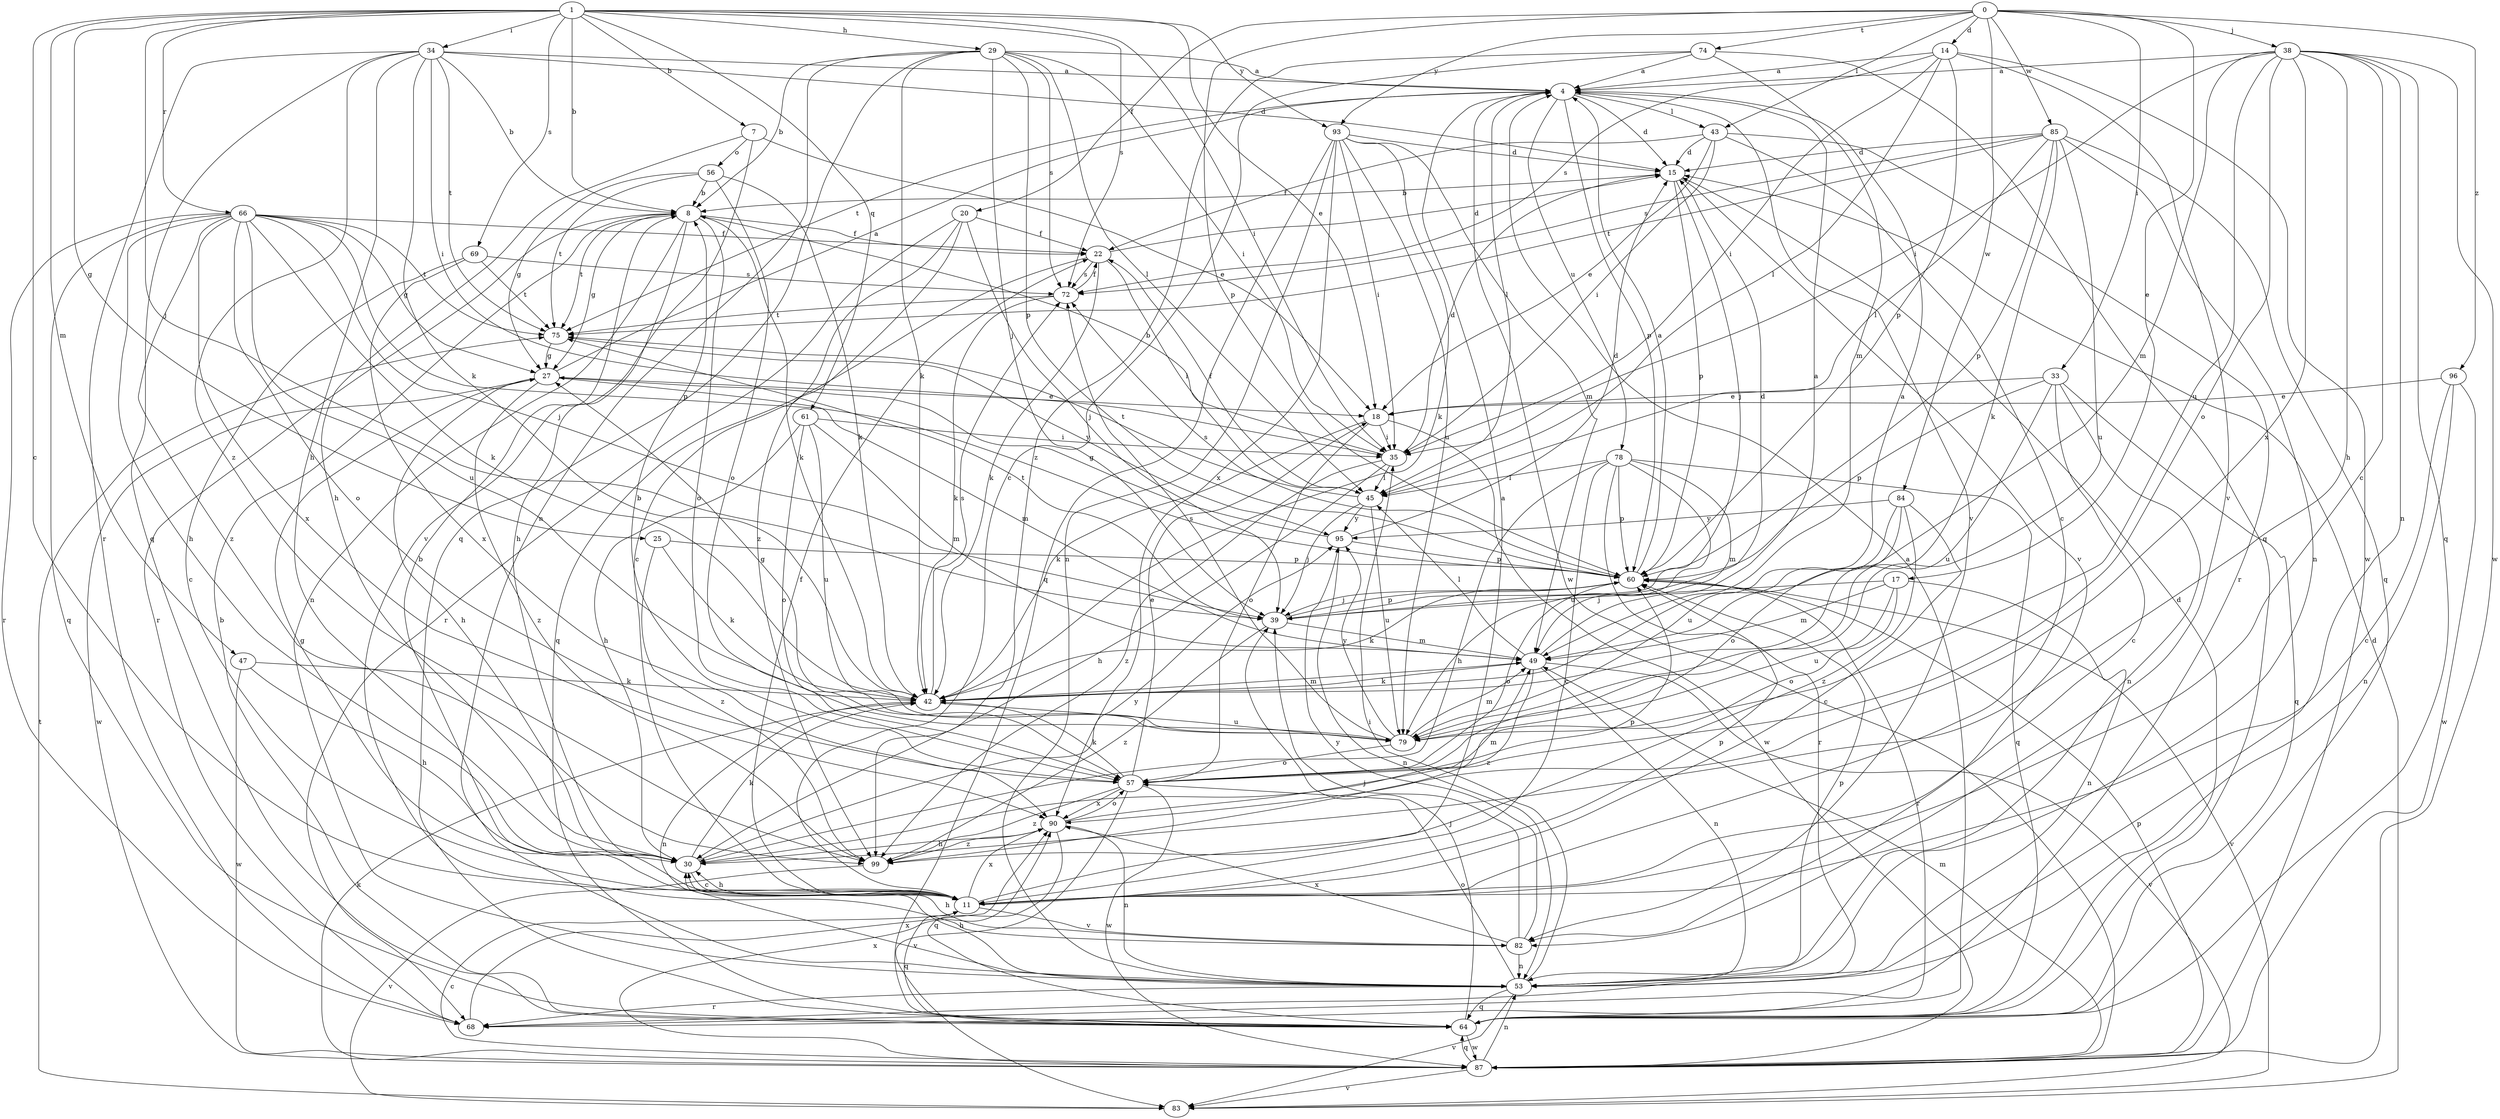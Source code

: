 strict digraph  {
0;
1;
4;
7;
8;
11;
14;
15;
17;
18;
20;
22;
25;
27;
29;
30;
33;
34;
35;
38;
39;
42;
43;
45;
47;
49;
53;
56;
57;
60;
61;
64;
66;
68;
69;
72;
74;
75;
78;
79;
82;
83;
84;
85;
87;
90;
93;
95;
96;
99;
0 -> 14  [label=d];
0 -> 17  [label=e];
0 -> 20  [label=f];
0 -> 33  [label=i];
0 -> 38  [label=j];
0 -> 43  [label=l];
0 -> 60  [label=p];
0 -> 74  [label=t];
0 -> 84  [label=w];
0 -> 85  [label=w];
0 -> 93  [label=y];
0 -> 96  [label=z];
1 -> 7  [label=b];
1 -> 8  [label=b];
1 -> 11  [label=c];
1 -> 18  [label=e];
1 -> 25  [label=g];
1 -> 29  [label=h];
1 -> 34  [label=i];
1 -> 35  [label=i];
1 -> 39  [label=j];
1 -> 47  [label=m];
1 -> 61  [label=q];
1 -> 66  [label=r];
1 -> 69  [label=s];
1 -> 72  [label=s];
1 -> 93  [label=y];
4 -> 15  [label=d];
4 -> 43  [label=l];
4 -> 45  [label=l];
4 -> 60  [label=p];
4 -> 75  [label=t];
4 -> 78  [label=u];
4 -> 82  [label=v];
4 -> 87  [label=w];
7 -> 18  [label=e];
7 -> 30  [label=h];
7 -> 56  [label=o];
7 -> 82  [label=v];
8 -> 22  [label=f];
8 -> 27  [label=g];
8 -> 30  [label=h];
8 -> 42  [label=k];
8 -> 53  [label=n];
8 -> 57  [label=o];
8 -> 68  [label=r];
8 -> 75  [label=t];
11 -> 4  [label=a];
11 -> 8  [label=b];
11 -> 22  [label=f];
11 -> 27  [label=g];
11 -> 30  [label=h];
11 -> 60  [label=p];
11 -> 64  [label=q];
11 -> 82  [label=v];
11 -> 90  [label=x];
14 -> 4  [label=a];
14 -> 35  [label=i];
14 -> 45  [label=l];
14 -> 60  [label=p];
14 -> 72  [label=s];
14 -> 82  [label=v];
14 -> 87  [label=w];
15 -> 8  [label=b];
15 -> 39  [label=j];
15 -> 60  [label=p];
15 -> 82  [label=v];
17 -> 39  [label=j];
17 -> 49  [label=m];
17 -> 53  [label=n];
17 -> 57  [label=o];
17 -> 79  [label=u];
18 -> 35  [label=i];
18 -> 42  [label=k];
18 -> 57  [label=o];
18 -> 87  [label=w];
20 -> 11  [label=c];
20 -> 22  [label=f];
20 -> 39  [label=j];
20 -> 68  [label=r];
20 -> 99  [label=z];
22 -> 15  [label=d];
22 -> 42  [label=k];
22 -> 45  [label=l];
22 -> 64  [label=q];
22 -> 72  [label=s];
25 -> 42  [label=k];
25 -> 60  [label=p];
25 -> 99  [label=z];
27 -> 4  [label=a];
27 -> 18  [label=e];
27 -> 30  [label=h];
27 -> 49  [label=m];
27 -> 87  [label=w];
27 -> 99  [label=z];
29 -> 4  [label=a];
29 -> 8  [label=b];
29 -> 35  [label=i];
29 -> 39  [label=j];
29 -> 42  [label=k];
29 -> 45  [label=l];
29 -> 53  [label=n];
29 -> 60  [label=p];
29 -> 64  [label=q];
29 -> 72  [label=s];
30 -> 11  [label=c];
30 -> 42  [label=k];
30 -> 60  [label=p];
30 -> 95  [label=y];
33 -> 11  [label=c];
33 -> 18  [label=e];
33 -> 53  [label=n];
33 -> 60  [label=p];
33 -> 64  [label=q];
33 -> 79  [label=u];
34 -> 4  [label=a];
34 -> 8  [label=b];
34 -> 15  [label=d];
34 -> 30  [label=h];
34 -> 35  [label=i];
34 -> 42  [label=k];
34 -> 64  [label=q];
34 -> 68  [label=r];
34 -> 75  [label=t];
34 -> 99  [label=z];
35 -> 8  [label=b];
35 -> 15  [label=d];
35 -> 30  [label=h];
35 -> 45  [label=l];
35 -> 99  [label=z];
38 -> 4  [label=a];
38 -> 11  [label=c];
38 -> 30  [label=h];
38 -> 35  [label=i];
38 -> 49  [label=m];
38 -> 53  [label=n];
38 -> 57  [label=o];
38 -> 64  [label=q];
38 -> 79  [label=u];
38 -> 87  [label=w];
38 -> 90  [label=x];
39 -> 15  [label=d];
39 -> 49  [label=m];
39 -> 60  [label=p];
39 -> 75  [label=t];
39 -> 99  [label=z];
42 -> 4  [label=a];
42 -> 49  [label=m];
42 -> 53  [label=n];
42 -> 72  [label=s];
42 -> 79  [label=u];
43 -> 11  [label=c];
43 -> 15  [label=d];
43 -> 18  [label=e];
43 -> 22  [label=f];
43 -> 35  [label=i];
43 -> 68  [label=r];
45 -> 22  [label=f];
45 -> 39  [label=j];
45 -> 75  [label=t];
45 -> 79  [label=u];
45 -> 95  [label=y];
47 -> 30  [label=h];
47 -> 42  [label=k];
47 -> 87  [label=w];
49 -> 4  [label=a];
49 -> 42  [label=k];
49 -> 45  [label=l];
49 -> 53  [label=n];
49 -> 83  [label=v];
49 -> 99  [label=z];
53 -> 30  [label=h];
53 -> 35  [label=i];
53 -> 57  [label=o];
53 -> 60  [label=p];
53 -> 64  [label=q];
53 -> 68  [label=r];
53 -> 83  [label=v];
56 -> 8  [label=b];
56 -> 27  [label=g];
56 -> 42  [label=k];
56 -> 57  [label=o];
56 -> 75  [label=t];
57 -> 8  [label=b];
57 -> 18  [label=e];
57 -> 42  [label=k];
57 -> 83  [label=v];
57 -> 87  [label=w];
57 -> 90  [label=x];
57 -> 99  [label=z];
60 -> 4  [label=a];
60 -> 39  [label=j];
60 -> 42  [label=k];
60 -> 57  [label=o];
60 -> 68  [label=r];
60 -> 72  [label=s];
60 -> 83  [label=v];
61 -> 30  [label=h];
61 -> 35  [label=i];
61 -> 49  [label=m];
61 -> 57  [label=o];
61 -> 79  [label=u];
64 -> 4  [label=a];
64 -> 8  [label=b];
64 -> 15  [label=d];
64 -> 39  [label=j];
64 -> 87  [label=w];
66 -> 22  [label=f];
66 -> 27  [label=g];
66 -> 30  [label=h];
66 -> 39  [label=j];
66 -> 42  [label=k];
66 -> 57  [label=o];
66 -> 60  [label=p];
66 -> 64  [label=q];
66 -> 68  [label=r];
66 -> 75  [label=t];
66 -> 79  [label=u];
66 -> 90  [label=x];
66 -> 99  [label=z];
68 -> 90  [label=x];
69 -> 11  [label=c];
69 -> 72  [label=s];
69 -> 75  [label=t];
69 -> 90  [label=x];
72 -> 22  [label=f];
72 -> 42  [label=k];
72 -> 75  [label=t];
74 -> 4  [label=a];
74 -> 11  [label=c];
74 -> 49  [label=m];
74 -> 64  [label=q];
74 -> 99  [label=z];
75 -> 27  [label=g];
75 -> 95  [label=y];
78 -> 11  [label=c];
78 -> 30  [label=h];
78 -> 45  [label=l];
78 -> 49  [label=m];
78 -> 60  [label=p];
78 -> 64  [label=q];
78 -> 68  [label=r];
78 -> 79  [label=u];
79 -> 27  [label=g];
79 -> 49  [label=m];
79 -> 57  [label=o];
79 -> 72  [label=s];
79 -> 95  [label=y];
82 -> 30  [label=h];
82 -> 39  [label=j];
82 -> 53  [label=n];
82 -> 90  [label=x];
82 -> 95  [label=y];
83 -> 15  [label=d];
83 -> 75  [label=t];
84 -> 11  [label=c];
84 -> 57  [label=o];
84 -> 79  [label=u];
84 -> 95  [label=y];
84 -> 99  [label=z];
85 -> 15  [label=d];
85 -> 42  [label=k];
85 -> 45  [label=l];
85 -> 53  [label=n];
85 -> 60  [label=p];
85 -> 64  [label=q];
85 -> 72  [label=s];
85 -> 75  [label=t];
85 -> 79  [label=u];
87 -> 11  [label=c];
87 -> 42  [label=k];
87 -> 49  [label=m];
87 -> 53  [label=n];
87 -> 60  [label=p];
87 -> 64  [label=q];
87 -> 83  [label=v];
87 -> 90  [label=x];
90 -> 30  [label=h];
90 -> 49  [label=m];
90 -> 53  [label=n];
90 -> 57  [label=o];
90 -> 64  [label=q];
90 -> 99  [label=z];
93 -> 15  [label=d];
93 -> 35  [label=i];
93 -> 42  [label=k];
93 -> 49  [label=m];
93 -> 53  [label=n];
93 -> 64  [label=q];
93 -> 79  [label=u];
93 -> 90  [label=x];
95 -> 15  [label=d];
95 -> 27  [label=g];
95 -> 53  [label=n];
95 -> 60  [label=p];
96 -> 11  [label=c];
96 -> 18  [label=e];
96 -> 53  [label=n];
96 -> 87  [label=w];
99 -> 83  [label=v];
}
